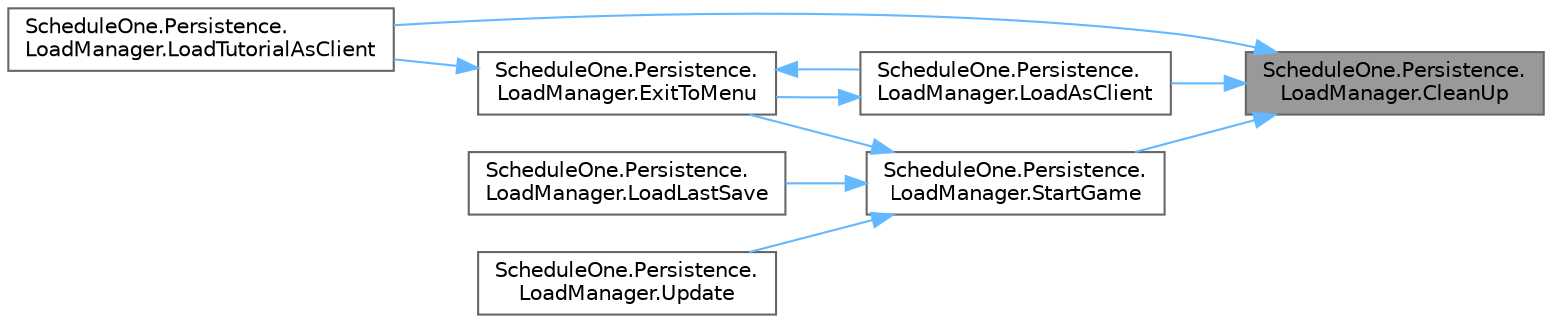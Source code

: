 digraph "ScheduleOne.Persistence.LoadManager.CleanUp"
{
 // LATEX_PDF_SIZE
  bgcolor="transparent";
  edge [fontname=Helvetica,fontsize=10,labelfontname=Helvetica,labelfontsize=10];
  node [fontname=Helvetica,fontsize=10,shape=box,height=0.2,width=0.4];
  rankdir="RL";
  Node1 [id="Node000001",label="ScheduleOne.Persistence.\lLoadManager.CleanUp",height=0.2,width=0.4,color="gray40", fillcolor="grey60", style="filled", fontcolor="black",tooltip=" "];
  Node1 -> Node2 [id="edge1_Node000001_Node000002",dir="back",color="steelblue1",style="solid",tooltip=" "];
  Node2 [id="Node000002",label="ScheduleOne.Persistence.\lLoadManager.LoadAsClient",height=0.2,width=0.4,color="grey40", fillcolor="white", style="filled",URL="$class_schedule_one_1_1_persistence_1_1_load_manager.html#aa8e4cfc7c30c7b83d4a3eba496d16d6c",tooltip=" "];
  Node2 -> Node3 [id="edge2_Node000002_Node000003",dir="back",color="steelblue1",style="solid",tooltip=" "];
  Node3 [id="Node000003",label="ScheduleOne.Persistence.\lLoadManager.ExitToMenu",height=0.2,width=0.4,color="grey40", fillcolor="white", style="filled",URL="$class_schedule_one_1_1_persistence_1_1_load_manager.html#a373ea9752245e35675abf1886d605702",tooltip=" "];
  Node3 -> Node2 [id="edge3_Node000003_Node000002",dir="back",color="steelblue1",style="solid",tooltip=" "];
  Node3 -> Node4 [id="edge4_Node000003_Node000004",dir="back",color="steelblue1",style="solid",tooltip=" "];
  Node4 [id="Node000004",label="ScheduleOne.Persistence.\lLoadManager.LoadTutorialAsClient",height=0.2,width=0.4,color="grey40", fillcolor="white", style="filled",URL="$class_schedule_one_1_1_persistence_1_1_load_manager.html#a76fa4855838b7d4dc0013b06376301f1",tooltip=" "];
  Node1 -> Node4 [id="edge5_Node000001_Node000004",dir="back",color="steelblue1",style="solid",tooltip=" "];
  Node1 -> Node5 [id="edge6_Node000001_Node000005",dir="back",color="steelblue1",style="solid",tooltip=" "];
  Node5 [id="Node000005",label="ScheduleOne.Persistence.\lLoadManager.StartGame",height=0.2,width=0.4,color="grey40", fillcolor="white", style="filled",URL="$class_schedule_one_1_1_persistence_1_1_load_manager.html#a0a77a8916799e9775c05444750f4f324",tooltip=" "];
  Node5 -> Node3 [id="edge7_Node000005_Node000003",dir="back",color="steelblue1",style="solid",tooltip=" "];
  Node5 -> Node6 [id="edge8_Node000005_Node000006",dir="back",color="steelblue1",style="solid",tooltip=" "];
  Node6 [id="Node000006",label="ScheduleOne.Persistence.\lLoadManager.LoadLastSave",height=0.2,width=0.4,color="grey40", fillcolor="white", style="filled",URL="$class_schedule_one_1_1_persistence_1_1_load_manager.html#aa1e37cd7c1fe52c19a5550ff5f405799",tooltip=" "];
  Node5 -> Node7 [id="edge9_Node000005_Node000007",dir="back",color="steelblue1",style="solid",tooltip=" "];
  Node7 [id="Node000007",label="ScheduleOne.Persistence.\lLoadManager.Update",height=0.2,width=0.4,color="grey40", fillcolor="white", style="filled",URL="$class_schedule_one_1_1_persistence_1_1_load_manager.html#ade0644a60212601c3920388304ece5b7",tooltip=" "];
}
